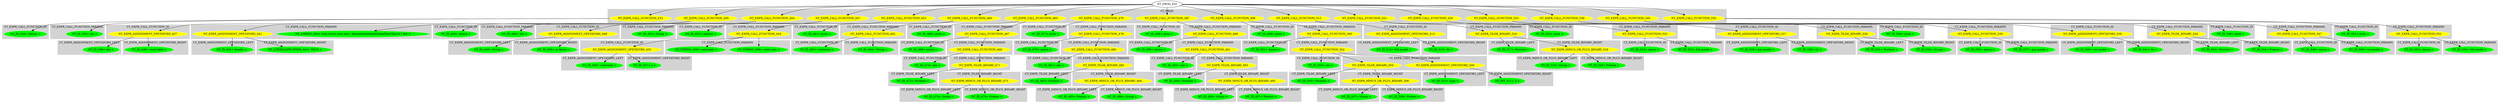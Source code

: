 digraph {

subgraph cluster0 {
 node [style=filled,color=white];
 style=filled;
 color=lightgrey;
 label = "CT_PROG";

"NT_EXPR_CALL_FUNCTION_433"
 [fillcolor = yellow]
"NT_EXPR_CALL_FUNCTION_436"
 [fillcolor = yellow]
"NT_EXPR_CALL_FUNCTION_444"
 [fillcolor = yellow]
"NT_EXPR_CALL_FUNCTION_447"
 [fillcolor = yellow]
"NT_EXPR_CALL_FUNCTION_452"
 [fillcolor = yellow]
"NT_EXPR_CALL_FUNCTION_460"
 [fillcolor = yellow]
"NT_EXPR_CALL_FUNCTION_465"
 [fillcolor = yellow]
"NT_EXPR_CALL_FUNCTION_476"
 [fillcolor = yellow]
"NT_EXPR_CALL_FUNCTION_487"
 [fillcolor = yellow]
"NT_EXPR_CALL_FUNCTION_498"
 [fillcolor = yellow]
"NT_EXPR_CALL_FUNCTION_512"
 [fillcolor = yellow]
"NT_EXPR_CALL_FUNCTION_521"
 [fillcolor = yellow]
"NT_EXPR_CALL_FUNCTION_526"
 [fillcolor = yellow]
"NT_EXPR_CALL_FUNCTION_533"
 [fillcolor = yellow]
"NT_EXPR_CALL_FUNCTION_538"
 [fillcolor = yellow]
"NT_EXPR_CALL_FUNCTION_545"
 [fillcolor = yellow]
"NT_EXPR_CALL_FUNCTION_550"
 [fillcolor = yellow]
}
"NT_PROG_432"->"NT_EXPR_CALL_FUNCTION_433"
subgraph cluster1 {
 node [style=filled,color=white];
 style=filled;
 color=lightgrey;
 label = "CT_EXPR_CALL_FUNCTION_ID";

"NT_ID_434< library >"
 [fillcolor = green]
}
subgraph cluster2 {
 node [style=filled,color=white];
 style=filled;
 color=lightgrey;
 label = "CT_EXPR_CALL_FUNCTION_PARAMS";

"NT_ID_435< car >"
 [fillcolor = green]
}
"NT_EXPR_CALL_FUNCTION_433"->"NT_ID_434< library >"
"NT_EXPR_CALL_FUNCTION_433"->"NT_ID_435< car >"
"NT_PROG_432"->"NT_EXPR_CALL_FUNCTION_436"
subgraph cluster3 {
 node [style=filled,color=white];
 style=filled;
 color=lightgrey;
 label = "CT_EXPR_CALL_FUNCTION_ID";

"NT_EXPR_ASSIGNMENT_OPETATORS_437"
 [fillcolor = yellow]
}
subgraph cluster4 {
 node [style=filled,color=white];
 style=filled;
 color=lightgrey;
 label = "CT_EXPR_CALL_FUNCTION_PARAMS";

"NT_STRING_440< http://www.uvm.edu/~dhowell/methods8/DataFiles/Tab16-7.dat >"
 [fillcolor = green]
"NT_EXPR_ASSIGNMENT_OPETATORS_441"
 [fillcolor = yellow]
}
"NT_EXPR_CALL_FUNCTION_436"->"NT_EXPR_ASSIGNMENT_OPETATORS_437"
subgraph cluster5 {
 node [style=filled,color=white];
 style=filled;
 color=lightgrey;
 label = "CT_EXPR_ASSIGNMENT_OPETATORS_LEFT";

"NT_ID_438< dat >"
 [fillcolor = green]
}
subgraph cluster6 {
 node [style=filled,color=white];
 style=filled;
 color=lightgrey;
 label = "CT_EXPR_ASSIGNMENT_OPETATORS_RIGHT";

"NT_ID_439< read.table >"
 [fillcolor = green]
}
"NT_EXPR_ASSIGNMENT_OPETATORS_437"->"NT_ID_438< dat >"
"NT_EXPR_ASSIGNMENT_OPETATORS_437"->"NT_ID_439< read.table >"
"NT_EXPR_CALL_FUNCTION_436"->"NT_STRING_440< http://www.uvm.edu/~dhowell/methods8/DataFiles/Tab16-7.dat >"
"NT_EXPR_CALL_FUNCTION_436"->"NT_EXPR_ASSIGNMENT_OPETATORS_441"
subgraph cluster7 {
 node [style=filled,color=white];
 style=filled;
 color=lightgrey;
 label = "CT_EXPR_ASSIGNMENT_OPETATORS_LEFT";

"NT_ID_442< header >"
 [fillcolor = green]
}
subgraph cluster8 {
 node [style=filled,color=white];
 style=filled;
 color=lightgrey;
 label = "CT_EXPR_ASSIGNMENT_OPETATORS_RIGHT";

"NT_LITERALSPECIFIER_443< TRUE >"
 [fillcolor = green]
}
"NT_EXPR_ASSIGNMENT_OPETATORS_441"->"NT_ID_442< header >"
"NT_EXPR_ASSIGNMENT_OPETATORS_441"->"NT_LITERALSPECIFIER_443< TRUE >"
"NT_PROG_432"->"NT_EXPR_CALL_FUNCTION_444"
subgraph cluster9 {
 node [style=filled,color=white];
 style=filled;
 color=lightgrey;
 label = "CT_EXPR_CALL_FUNCTION_ID";

"NT_ID_445< attach >"
 [fillcolor = green]
}
subgraph cluster10 {
 node [style=filled,color=white];
 style=filled;
 color=lightgrey;
 label = "CT_EXPR_CALL_FUNCTION_PARAMS";

"NT_ID_446< dat >"
 [fillcolor = green]
}
"NT_EXPR_CALL_FUNCTION_444"->"NT_ID_445< attach >"
"NT_EXPR_CALL_FUNCTION_444"->"NT_ID_446< dat >"
"NT_PROG_432"->"NT_EXPR_CALL_FUNCTION_447"
subgraph cluster11 {
 node [style=filled,color=white];
 style=filled;
 color=lightgrey;
 label = "CT_EXPR_CALL_FUNCTION_ID";

"NT_EXPR_ASSIGNMENT_OPETATORS_448"
 [fillcolor = yellow]
}
subgraph cluster12 {
 node [style=filled,color=white];
 style=filled;
 color=lightgrey;
 label = "CT_EXPR_CALL_FUNCTION_PARAMS";

"NT_ID_451< Group >"
 [fillcolor = green]
}
"NT_EXPR_CALL_FUNCTION_447"->"NT_EXPR_ASSIGNMENT_OPETATORS_448"
subgraph cluster13 {
 node [style=filled,color=white];
 style=filled;
 color=lightgrey;
 label = "CT_EXPR_ASSIGNMENT_OPETATORS_LEFT";

"NT_ID_449< Group >"
 [fillcolor = green]
}
subgraph cluster14 {
 node [style=filled,color=white];
 style=filled;
 color=lightgrey;
 label = "CT_EXPR_ASSIGNMENT_OPETATORS_RIGHT";

"NT_ID_450< as.factor >"
 [fillcolor = green]
}
"NT_EXPR_ASSIGNMENT_OPETATORS_448"->"NT_ID_449< Group >"
"NT_EXPR_ASSIGNMENT_OPETATORS_448"->"NT_ID_450< as.factor >"
"NT_EXPR_CALL_FUNCTION_447"->"NT_ID_451< Group >"
"NT_PROG_432"->"NT_EXPR_CALL_FUNCTION_452"
subgraph cluster15 {
 node [style=filled,color=white];
 style=filled;
 color=lightgrey;
 label = "CT_EXPR_CALL_FUNCTION_ID";

"NT_ID_453< options >"
 [fillcolor = green]
}
subgraph cluster16 {
 node [style=filled,color=white];
 style=filled;
 color=lightgrey;
 label = "CT_EXPR_CALL_FUNCTION_PARAMS";

"NT_EXPR_CALL_FUNCTION_454"
 [fillcolor = yellow]
}
"NT_EXPR_CALL_FUNCTION_452"->"NT_ID_453< options >"
"NT_EXPR_CALL_FUNCTION_452"->"NT_EXPR_CALL_FUNCTION_454"
subgraph cluster17 {
 node [style=filled,color=white];
 style=filled;
 color=lightgrey;
 label = "CT_EXPR_CALL_FUNCTION_ID";

"NT_EXPR_ASSIGNMENT_OPETATORS_455"
 [fillcolor = yellow]
}
subgraph cluster18 {
 node [style=filled,color=white];
 style=filled;
 color=lightgrey;
 label = "CT_EXPR_CALL_FUNCTION_PARAMS";

"NT_STRING_458< contr.sum >"
 [fillcolor = green]
"NT_STRING_459< contr.poly >"
 [fillcolor = green]
}
"NT_EXPR_CALL_FUNCTION_454"->"NT_EXPR_ASSIGNMENT_OPETATORS_455"
subgraph cluster19 {
 node [style=filled,color=white];
 style=filled;
 color=lightgrey;
 label = "CT_EXPR_ASSIGNMENT_OPETATORS_LEFT";

"NT_ID_456< contrasts >"
 [fillcolor = green]
}
subgraph cluster20 {
 node [style=filled,color=white];
 style=filled;
 color=lightgrey;
 label = "CT_EXPR_ASSIGNMENT_OPETATORS_RIGHT";

"NT_ID_457< c >"
 [fillcolor = green]
}
"NT_EXPR_ASSIGNMENT_OPETATORS_455"->"NT_ID_456< contrasts >"
"NT_EXPR_ASSIGNMENT_OPETATORS_455"->"NT_ID_457< c >"
"NT_EXPR_CALL_FUNCTION_454"->"NT_STRING_458< contr.sum >"
"NT_EXPR_CALL_FUNCTION_454"->"NT_STRING_459< contr.poly >"
"NT_PROG_432"->"NT_EXPR_CALL_FUNCTION_460"
subgraph cluster21 {
 node [style=filled,color=white];
 style=filled;
 color=lightgrey;
 label = "CT_EXPR_CALL_FUNCTION_ID";

"NT_ID_461< print >"
 [fillcolor = green]
}
subgraph cluster22 {
 node [style=filled,color=white];
 style=filled;
 color=lightgrey;
 label = "CT_EXPR_CALL_FUNCTION_PARAMS";

"NT_EXPR_CALL_FUNCTION_462"
 [fillcolor = yellow]
}
"NT_EXPR_CALL_FUNCTION_460"->"NT_ID_461< print >"
"NT_EXPR_CALL_FUNCTION_460"->"NT_EXPR_CALL_FUNCTION_462"
subgraph cluster23 {
 node [style=filled,color=white];
 style=filled;
 color=lightgrey;
 label = "CT_EXPR_CALL_FUNCTION_ID";

"NT_ID_463< contrasts >"
 [fillcolor = green]
}
subgraph cluster24 {
 node [style=filled,color=white];
 style=filled;
 color=lightgrey;
 label = "CT_EXPR_CALL_FUNCTION_PARAMS";

"NT_ID_464< Group >"
 [fillcolor = green]
}
"NT_EXPR_CALL_FUNCTION_462"->"NT_ID_463< contrasts >"
"NT_EXPR_CALL_FUNCTION_462"->"NT_ID_464< Group >"
"NT_PROG_432"->"NT_EXPR_CALL_FUNCTION_465"
subgraph cluster25 {
 node [style=filled,color=white];
 style=filled;
 color=lightgrey;
 label = "CT_EXPR_CALL_FUNCTION_ID";

"NT_ID_466< print >"
 [fillcolor = green]
}
subgraph cluster26 {
 node [style=filled,color=white];
 style=filled;
 color=lightgrey;
 label = "CT_EXPR_CALL_FUNCTION_PARAMS";

"NT_EXPR_CALL_FUNCTION_467"
 [fillcolor = yellow]
}
"NT_EXPR_CALL_FUNCTION_465"->"NT_ID_466< print >"
"NT_EXPR_CALL_FUNCTION_465"->"NT_EXPR_CALL_FUNCTION_467"
subgraph cluster27 {
 node [style=filled,color=white];
 style=filled;
 color=lightgrey;
 label = "CT_EXPR_CALL_FUNCTION_ID";

"NT_ID_468< anova >"
 [fillcolor = green]
}
subgraph cluster28 {
 node [style=filled,color=white];
 style=filled;
 color=lightgrey;
 label = "CT_EXPR_CALL_FUNCTION_PARAMS";

"NT_EXPR_CALL_FUNCTION_469"
 [fillcolor = yellow]
}
"NT_EXPR_CALL_FUNCTION_467"->"NT_ID_468< anova >"
"NT_EXPR_CALL_FUNCTION_467"->"NT_EXPR_CALL_FUNCTION_469"
subgraph cluster29 {
 node [style=filled,color=white];
 style=filled;
 color=lightgrey;
 label = "CT_EXPR_CALL_FUNCTION_ID";

"NT_ID_470< aov >"
 [fillcolor = green]
}
subgraph cluster30 {
 node [style=filled,color=white];
 style=filled;
 color=lightgrey;
 label = "CT_EXPR_CALL_FUNCTION_PARAMS";

"NT_EXPR_TILDE_BINARY_471"
 [fillcolor = yellow]
}
"NT_EXPR_CALL_FUNCTION_469"->"NT_ID_470< aov >"
"NT_EXPR_CALL_FUNCTION_469"->"NT_EXPR_TILDE_BINARY_471"
subgraph cluster31 {
 node [style=filled,color=white];
 style=filled;
 color=lightgrey;
 label = "CT_EXPR_TILDE_BINARY_LEFT";

"NT_ID_472< Posttest >"
 [fillcolor = green]
}
subgraph cluster32 {
 node [style=filled,color=white];
 style=filled;
 color=lightgrey;
 label = "CT_EXPR_TILDE_BINARY_RIGHT";

"NT_EXPR_MINUS_OR_PLUS_BINARY_473"
 [fillcolor = yellow]
}
"NT_EXPR_TILDE_BINARY_471"->"NT_ID_472< Posttest >"
"NT_EXPR_TILDE_BINARY_471"->"NT_EXPR_MINUS_OR_PLUS_BINARY_473"
subgraph cluster33 {
 node [style=filled,color=white];
 style=filled;
 color=lightgrey;
 label = "CT_EXPR_MINUS_OR_PLUS_BINARY_LEFT";

"NT_ID_474< Group >"
 [fillcolor = green]
}
subgraph cluster34 {
 node [style=filled,color=white];
 style=filled;
 color=lightgrey;
 label = "CT_EXPR_MINUS_OR_PLUS_BINARY_RIGHT";

"NT_ID_475< Pretest >"
 [fillcolor = green]
}
"NT_EXPR_MINUS_OR_PLUS_BINARY_473"->"NT_ID_474< Group >"
"NT_EXPR_MINUS_OR_PLUS_BINARY_473"->"NT_ID_475< Pretest >"
"NT_PROG_432"->"NT_EXPR_CALL_FUNCTION_476"
subgraph cluster35 {
 node [style=filled,color=white];
 style=filled;
 color=lightgrey;
 label = "CT_EXPR_CALL_FUNCTION_ID";

"NT_ID_477< print >"
 [fillcolor = green]
}
subgraph cluster36 {
 node [style=filled,color=white];
 style=filled;
 color=lightgrey;
 label = "CT_EXPR_CALL_FUNCTION_PARAMS";

"NT_EXPR_CALL_FUNCTION_478"
 [fillcolor = yellow]
}
"NT_EXPR_CALL_FUNCTION_476"->"NT_ID_477< print >"
"NT_EXPR_CALL_FUNCTION_476"->"NT_EXPR_CALL_FUNCTION_478"
subgraph cluster37 {
 node [style=filled,color=white];
 style=filled;
 color=lightgrey;
 label = "CT_EXPR_CALL_FUNCTION_ID";

"NT_ID_479< anova >"
 [fillcolor = green]
}
subgraph cluster38 {
 node [style=filled,color=white];
 style=filled;
 color=lightgrey;
 label = "CT_EXPR_CALL_FUNCTION_PARAMS";

"NT_EXPR_CALL_FUNCTION_480"
 [fillcolor = yellow]
}
"NT_EXPR_CALL_FUNCTION_478"->"NT_ID_479< anova >"
"NT_EXPR_CALL_FUNCTION_478"->"NT_EXPR_CALL_FUNCTION_480"
subgraph cluster39 {
 node [style=filled,color=white];
 style=filled;
 color=lightgrey;
 label = "CT_EXPR_CALL_FUNCTION_ID";

"NT_ID_481< aov >"
 [fillcolor = green]
}
subgraph cluster40 {
 node [style=filled,color=white];
 style=filled;
 color=lightgrey;
 label = "CT_EXPR_CALL_FUNCTION_PARAMS";

"NT_EXPR_TILDE_BINARY_482"
 [fillcolor = yellow]
}
"NT_EXPR_CALL_FUNCTION_480"->"NT_ID_481< aov >"
"NT_EXPR_CALL_FUNCTION_480"->"NT_EXPR_TILDE_BINARY_482"
subgraph cluster41 {
 node [style=filled,color=white];
 style=filled;
 color=lightgrey;
 label = "CT_EXPR_TILDE_BINARY_LEFT";

"NT_ID_483< Posttest >"
 [fillcolor = green]
}
subgraph cluster42 {
 node [style=filled,color=white];
 style=filled;
 color=lightgrey;
 label = "CT_EXPR_TILDE_BINARY_RIGHT";

"NT_EXPR_MINUS_OR_PLUS_BINARY_484"
 [fillcolor = yellow]
}
"NT_EXPR_TILDE_BINARY_482"->"NT_ID_483< Posttest >"
"NT_EXPR_TILDE_BINARY_482"->"NT_EXPR_MINUS_OR_PLUS_BINARY_484"
subgraph cluster43 {
 node [style=filled,color=white];
 style=filled;
 color=lightgrey;
 label = "CT_EXPR_MINUS_OR_PLUS_BINARY_LEFT";

"NT_ID_485< Pretest >"
 [fillcolor = green]
}
subgraph cluster44 {
 node [style=filled,color=white];
 style=filled;
 color=lightgrey;
 label = "CT_EXPR_MINUS_OR_PLUS_BINARY_RIGHT";

"NT_ID_486< Group >"
 [fillcolor = green]
}
"NT_EXPR_MINUS_OR_PLUS_BINARY_484"->"NT_ID_485< Pretest >"
"NT_EXPR_MINUS_OR_PLUS_BINARY_484"->"NT_ID_486< Group >"
"NT_PROG_432"->"NT_EXPR_CALL_FUNCTION_487"
subgraph cluster45 {
 node [style=filled,color=white];
 style=filled;
 color=lightgrey;
 label = "CT_EXPR_CALL_FUNCTION_ID";

"NT_ID_488< print >"
 [fillcolor = green]
}
subgraph cluster46 {
 node [style=filled,color=white];
 style=filled;
 color=lightgrey;
 label = "CT_EXPR_CALL_FUNCTION_PARAMS";

"NT_EXPR_CALL_FUNCTION_489"
 [fillcolor = yellow]
}
"NT_EXPR_CALL_FUNCTION_487"->"NT_ID_488< print >"
"NT_EXPR_CALL_FUNCTION_487"->"NT_EXPR_CALL_FUNCTION_489"
subgraph cluster47 {
 node [style=filled,color=white];
 style=filled;
 color=lightgrey;
 label = "CT_EXPR_CALL_FUNCTION_ID";

"NT_ID_490< Anova >"
 [fillcolor = green]
}
subgraph cluster48 {
 node [style=filled,color=white];
 style=filled;
 color=lightgrey;
 label = "CT_EXPR_CALL_FUNCTION_PARAMS";

"NT_EXPR_CALL_FUNCTION_491"
 [fillcolor = yellow]
}
"NT_EXPR_CALL_FUNCTION_489"->"NT_ID_490< Anova >"
"NT_EXPR_CALL_FUNCTION_489"->"NT_EXPR_CALL_FUNCTION_491"
subgraph cluster49 {
 node [style=filled,color=white];
 style=filled;
 color=lightgrey;
 label = "CT_EXPR_CALL_FUNCTION_ID";

"NT_ID_492< aov >"
 [fillcolor = green]
}
subgraph cluster50 {
 node [style=filled,color=white];
 style=filled;
 color=lightgrey;
 label = "CT_EXPR_CALL_FUNCTION_PARAMS";

"NT_EXPR_TILDE_BINARY_493"
 [fillcolor = yellow]
}
"NT_EXPR_CALL_FUNCTION_491"->"NT_ID_492< aov >"
"NT_EXPR_CALL_FUNCTION_491"->"NT_EXPR_TILDE_BINARY_493"
subgraph cluster51 {
 node [style=filled,color=white];
 style=filled;
 color=lightgrey;
 label = "CT_EXPR_TILDE_BINARY_LEFT";

"NT_ID_494< Posttest >"
 [fillcolor = green]
}
subgraph cluster52 {
 node [style=filled,color=white];
 style=filled;
 color=lightgrey;
 label = "CT_EXPR_TILDE_BINARY_RIGHT";

"NT_EXPR_MINUS_OR_PLUS_BINARY_495"
 [fillcolor = yellow]
}
"NT_EXPR_TILDE_BINARY_493"->"NT_ID_494< Posttest >"
"NT_EXPR_TILDE_BINARY_493"->"NT_EXPR_MINUS_OR_PLUS_BINARY_495"
subgraph cluster53 {
 node [style=filled,color=white];
 style=filled;
 color=lightgrey;
 label = "CT_EXPR_MINUS_OR_PLUS_BINARY_LEFT";

"NT_ID_496< Group >"
 [fillcolor = green]
}
subgraph cluster54 {
 node [style=filled,color=white];
 style=filled;
 color=lightgrey;
 label = "CT_EXPR_MINUS_OR_PLUS_BINARY_RIGHT";

"NT_ID_497< Pretest >"
 [fillcolor = green]
}
"NT_EXPR_MINUS_OR_PLUS_BINARY_495"->"NT_ID_496< Group >"
"NT_EXPR_MINUS_OR_PLUS_BINARY_495"->"NT_ID_497< Pretest >"
"NT_PROG_432"->"NT_EXPR_CALL_FUNCTION_498"
subgraph cluster55 {
 node [style=filled,color=white];
 style=filled;
 color=lightgrey;
 label = "CT_EXPR_CALL_FUNCTION_ID";

"NT_ID_499< print >"
 [fillcolor = green]
}
subgraph cluster56 {
 node [style=filled,color=white];
 style=filled;
 color=lightgrey;
 label = "CT_EXPR_CALL_FUNCTION_PARAMS";

"NT_EXPR_CALL_FUNCTION_500"
 [fillcolor = yellow]
}
"NT_EXPR_CALL_FUNCTION_498"->"NT_ID_499< print >"
"NT_EXPR_CALL_FUNCTION_498"->"NT_EXPR_CALL_FUNCTION_500"
subgraph cluster57 {
 node [style=filled,color=white];
 style=filled;
 color=lightgrey;
 label = "CT_EXPR_CALL_FUNCTION_ID";

"NT_ID_501< Anova >"
 [fillcolor = green]
}
subgraph cluster58 {
 node [style=filled,color=white];
 style=filled;
 color=lightgrey;
 label = "CT_EXPR_CALL_FUNCTION_PARAMS";

"NT_EXPR_CALL_FUNCTION_502"
 [fillcolor = yellow]
}
"NT_EXPR_CALL_FUNCTION_500"->"NT_ID_501< Anova >"
"NT_EXPR_CALL_FUNCTION_500"->"NT_EXPR_CALL_FUNCTION_502"
subgraph cluster59 {
 node [style=filled,color=white];
 style=filled;
 color=lightgrey;
 label = "CT_EXPR_CALL_FUNCTION_ID";

"NT_ID_503< aov >"
 [fillcolor = green]
}
subgraph cluster60 {
 node [style=filled,color=white];
 style=filled;
 color=lightgrey;
 label = "CT_EXPR_CALL_FUNCTION_PARAMS";

"NT_EXPR_TILDE_BINARY_504"
 [fillcolor = yellow]
"NT_EXPR_ASSIGNMENT_OPETATORS_509"
 [fillcolor = yellow]
}
"NT_EXPR_CALL_FUNCTION_502"->"NT_ID_503< aov >"
"NT_EXPR_CALL_FUNCTION_502"->"NT_EXPR_TILDE_BINARY_504"
subgraph cluster61 {
 node [style=filled,color=white];
 style=filled;
 color=lightgrey;
 label = "CT_EXPR_TILDE_BINARY_LEFT";

"NT_ID_505< Posttest >"
 [fillcolor = green]
}
subgraph cluster62 {
 node [style=filled,color=white];
 style=filled;
 color=lightgrey;
 label = "CT_EXPR_TILDE_BINARY_RIGHT";

"NT_EXPR_MINUS_OR_PLUS_BINARY_506"
 [fillcolor = yellow]
}
"NT_EXPR_TILDE_BINARY_504"->"NT_ID_505< Posttest >"
"NT_EXPR_TILDE_BINARY_504"->"NT_EXPR_MINUS_OR_PLUS_BINARY_506"
subgraph cluster63 {
 node [style=filled,color=white];
 style=filled;
 color=lightgrey;
 label = "CT_EXPR_MINUS_OR_PLUS_BINARY_LEFT";

"NT_ID_507< Group >"
 [fillcolor = green]
}
subgraph cluster64 {
 node [style=filled,color=white];
 style=filled;
 color=lightgrey;
 label = "CT_EXPR_MINUS_OR_PLUS_BINARY_RIGHT";

"NT_ID_508< Pretest >"
 [fillcolor = green]
}
"NT_EXPR_MINUS_OR_PLUS_BINARY_506"->"NT_ID_507< Group >"
"NT_EXPR_MINUS_OR_PLUS_BINARY_506"->"NT_ID_508< Pretest >"
"NT_EXPR_CALL_FUNCTION_502"->"NT_EXPR_ASSIGNMENT_OPETATORS_509"
subgraph cluster65 {
 node [style=filled,color=white];
 style=filled;
 color=lightgrey;
 label = "CT_EXPR_ASSIGNMENT_OPETATORS_LEFT";

"NT_ID_510< type >"
 [fillcolor = green]
}
subgraph cluster66 {
 node [style=filled,color=white];
 style=filled;
 color=lightgrey;
 label = "CT_EXPR_ASSIGNMENT_OPETATORS_RIGHT";

"NT_INT_511< 3 >"
 [fillcolor = green]
}
"NT_EXPR_ASSIGNMENT_OPETATORS_509"->"NT_ID_510< type >"
"NT_EXPR_ASSIGNMENT_OPETATORS_509"->"NT_INT_511< 3 >"
"NT_PROG_432"->"NT_EXPR_CALL_FUNCTION_512"
subgraph cluster67 {
 node [style=filled,color=white];
 style=filled;
 color=lightgrey;
 label = "CT_EXPR_CALL_FUNCTION_ID";

"NT_EXPR_ASSIGNMENT_OPETATORS_513"
 [fillcolor = yellow]
}
subgraph cluster68 {
 node [style=filled,color=white];
 style=filled;
 color=lightgrey;
 label = "CT_EXPR_CALL_FUNCTION_PARAMS";

"NT_EXPR_TILDE_BINARY_516"
 [fillcolor = yellow]
}
"NT_EXPR_CALL_FUNCTION_512"->"NT_EXPR_ASSIGNMENT_OPETATORS_513"
subgraph cluster69 {
 node [style=filled,color=white];
 style=filled;
 color=lightgrey;
 label = "CT_EXPR_ASSIGNMENT_OPETATORS_LEFT";

"NT_ID_514< full.model >"
 [fillcolor = green]
}
subgraph cluster70 {
 node [style=filled,color=white];
 style=filled;
 color=lightgrey;
 label = "CT_EXPR_ASSIGNMENT_OPETATORS_RIGHT";

"NT_ID_515< lm >"
 [fillcolor = green]
}
"NT_EXPR_ASSIGNMENT_OPETATORS_513"->"NT_ID_514< full.model >"
"NT_EXPR_ASSIGNMENT_OPETATORS_513"->"NT_ID_515< lm >"
"NT_EXPR_CALL_FUNCTION_512"->"NT_EXPR_TILDE_BINARY_516"
subgraph cluster71 {
 node [style=filled,color=white];
 style=filled;
 color=lightgrey;
 label = "CT_EXPR_TILDE_BINARY_LEFT";

"NT_ID_517< Posttest >"
 [fillcolor = green]
}
subgraph cluster72 {
 node [style=filled,color=white];
 style=filled;
 color=lightgrey;
 label = "CT_EXPR_TILDE_BINARY_RIGHT";

"NT_EXPR_MINUS_OR_PLUS_BINARY_518"
 [fillcolor = yellow]
}
"NT_EXPR_TILDE_BINARY_516"->"NT_ID_517< Posttest >"
"NT_EXPR_TILDE_BINARY_516"->"NT_EXPR_MINUS_OR_PLUS_BINARY_518"
subgraph cluster73 {
 node [style=filled,color=white];
 style=filled;
 color=lightgrey;
 label = "CT_EXPR_MINUS_OR_PLUS_BINARY_LEFT";

"NT_ID_519< Group >"
 [fillcolor = green]
}
subgraph cluster74 {
 node [style=filled,color=white];
 style=filled;
 color=lightgrey;
 label = "CT_EXPR_MINUS_OR_PLUS_BINARY_RIGHT";

"NT_ID_520< Pretest >"
 [fillcolor = green]
}
"NT_EXPR_MINUS_OR_PLUS_BINARY_518"->"NT_ID_519< Group >"
"NT_EXPR_MINUS_OR_PLUS_BINARY_518"->"NT_ID_520< Pretest >"
"NT_PROG_432"->"NT_EXPR_CALL_FUNCTION_521"
subgraph cluster75 {
 node [style=filled,color=white];
 style=filled;
 color=lightgrey;
 label = "CT_EXPR_CALL_FUNCTION_ID";

"NT_ID_522< print >"
 [fillcolor = green]
}
subgraph cluster76 {
 node [style=filled,color=white];
 style=filled;
 color=lightgrey;
 label = "CT_EXPR_CALL_FUNCTION_PARAMS";

"NT_EXPR_CALL_FUNCTION_523"
 [fillcolor = yellow]
}
"NT_EXPR_CALL_FUNCTION_521"->"NT_ID_522< print >"
"NT_EXPR_CALL_FUNCTION_521"->"NT_EXPR_CALL_FUNCTION_523"
subgraph cluster77 {
 node [style=filled,color=white];
 style=filled;
 color=lightgrey;
 label = "CT_EXPR_CALL_FUNCTION_ID";

"NT_ID_524< anova >"
 [fillcolor = green]
}
subgraph cluster78 {
 node [style=filled,color=white];
 style=filled;
 color=lightgrey;
 label = "CT_EXPR_CALL_FUNCTION_PARAMS";

"NT_ID_525< full.model >"
 [fillcolor = green]
}
"NT_EXPR_CALL_FUNCTION_523"->"NT_ID_524< anova >"
"NT_EXPR_CALL_FUNCTION_523"->"NT_ID_525< full.model >"
"NT_PROG_432"->"NT_EXPR_CALL_FUNCTION_526"
subgraph cluster79 {
 node [style=filled,color=white];
 style=filled;
 color=lightgrey;
 label = "CT_EXPR_CALL_FUNCTION_ID";

"NT_EXPR_ASSIGNMENT_OPETATORS_527"
 [fillcolor = yellow]
}
subgraph cluster80 {
 node [style=filled,color=white];
 style=filled;
 color=lightgrey;
 label = "CT_EXPR_CALL_FUNCTION_PARAMS";

"NT_EXPR_TILDE_BINARY_530"
 [fillcolor = yellow]
}
"NT_EXPR_CALL_FUNCTION_526"->"NT_EXPR_ASSIGNMENT_OPETATORS_527"
subgraph cluster81 {
 node [style=filled,color=white];
 style=filled;
 color=lightgrey;
 label = "CT_EXPR_ASSIGNMENT_OPETATORS_LEFT";

"NT_ID_528< grp.model >"
 [fillcolor = green]
}
subgraph cluster82 {
 node [style=filled,color=white];
 style=filled;
 color=lightgrey;
 label = "CT_EXPR_ASSIGNMENT_OPETATORS_RIGHT";

"NT_ID_529< lm >"
 [fillcolor = green]
}
"NT_EXPR_ASSIGNMENT_OPETATORS_527"->"NT_ID_528< grp.model >"
"NT_EXPR_ASSIGNMENT_OPETATORS_527"->"NT_ID_529< lm >"
"NT_EXPR_CALL_FUNCTION_526"->"NT_EXPR_TILDE_BINARY_530"
subgraph cluster83 {
 node [style=filled,color=white];
 style=filled;
 color=lightgrey;
 label = "CT_EXPR_TILDE_BINARY_LEFT";

"NT_ID_531< Posttest >"
 [fillcolor = green]
}
subgraph cluster84 {
 node [style=filled,color=white];
 style=filled;
 color=lightgrey;
 label = "CT_EXPR_TILDE_BINARY_RIGHT";

"NT_ID_532< Group >"
 [fillcolor = green]
}
"NT_EXPR_TILDE_BINARY_530"->"NT_ID_531< Posttest >"
"NT_EXPR_TILDE_BINARY_530"->"NT_ID_532< Group >"
"NT_PROG_432"->"NT_EXPR_CALL_FUNCTION_533"
subgraph cluster85 {
 node [style=filled,color=white];
 style=filled;
 color=lightgrey;
 label = "CT_EXPR_CALL_FUNCTION_ID";

"NT_ID_534< print >"
 [fillcolor = green]
}
subgraph cluster86 {
 node [style=filled,color=white];
 style=filled;
 color=lightgrey;
 label = "CT_EXPR_CALL_FUNCTION_PARAMS";

"NT_EXPR_CALL_FUNCTION_535"
 [fillcolor = yellow]
}
"NT_EXPR_CALL_FUNCTION_533"->"NT_ID_534< print >"
"NT_EXPR_CALL_FUNCTION_533"->"NT_EXPR_CALL_FUNCTION_535"
subgraph cluster87 {
 node [style=filled,color=white];
 style=filled;
 color=lightgrey;
 label = "CT_EXPR_CALL_FUNCTION_ID";

"NT_ID_536< anova >"
 [fillcolor = green]
}
subgraph cluster88 {
 node [style=filled,color=white];
 style=filled;
 color=lightgrey;
 label = "CT_EXPR_CALL_FUNCTION_PARAMS";

"NT_ID_537< grp.model >"
 [fillcolor = green]
}
"NT_EXPR_CALL_FUNCTION_535"->"NT_ID_536< anova >"
"NT_EXPR_CALL_FUNCTION_535"->"NT_ID_537< grp.model >"
"NT_PROG_432"->"NT_EXPR_CALL_FUNCTION_538"
subgraph cluster89 {
 node [style=filled,color=white];
 style=filled;
 color=lightgrey;
 label = "CT_EXPR_CALL_FUNCTION_ID";

"NT_EXPR_ASSIGNMENT_OPETATORS_539"
 [fillcolor = yellow]
}
subgraph cluster90 {
 node [style=filled,color=white];
 style=filled;
 color=lightgrey;
 label = "CT_EXPR_CALL_FUNCTION_PARAMS";

"NT_EXPR_TILDE_BINARY_542"
 [fillcolor = yellow]
}
"NT_EXPR_CALL_FUNCTION_538"->"NT_EXPR_ASSIGNMENT_OPETATORS_539"
subgraph cluster91 {
 node [style=filled,color=white];
 style=filled;
 color=lightgrey;
 label = "CT_EXPR_ASSIGNMENT_OPETATORS_LEFT";

"NT_ID_540< cov.model >"
 [fillcolor = green]
}
subgraph cluster92 {
 node [style=filled,color=white];
 style=filled;
 color=lightgrey;
 label = "CT_EXPR_ASSIGNMENT_OPETATORS_RIGHT";

"NT_ID_541< lm >"
 [fillcolor = green]
}
"NT_EXPR_ASSIGNMENT_OPETATORS_539"->"NT_ID_540< cov.model >"
"NT_EXPR_ASSIGNMENT_OPETATORS_539"->"NT_ID_541< lm >"
"NT_EXPR_CALL_FUNCTION_538"->"NT_EXPR_TILDE_BINARY_542"
subgraph cluster93 {
 node [style=filled,color=white];
 style=filled;
 color=lightgrey;
 label = "CT_EXPR_TILDE_BINARY_LEFT";

"NT_ID_543< Posttest >"
 [fillcolor = green]
}
subgraph cluster94 {
 node [style=filled,color=white];
 style=filled;
 color=lightgrey;
 label = "CT_EXPR_TILDE_BINARY_RIGHT";

"NT_ID_544< Pretest >"
 [fillcolor = green]
}
"NT_EXPR_TILDE_BINARY_542"->"NT_ID_543< Posttest >"
"NT_EXPR_TILDE_BINARY_542"->"NT_ID_544< Pretest >"
"NT_PROG_432"->"NT_EXPR_CALL_FUNCTION_545"
subgraph cluster95 {
 node [style=filled,color=white];
 style=filled;
 color=lightgrey;
 label = "CT_EXPR_CALL_FUNCTION_ID";

"NT_ID_546< print >"
 [fillcolor = green]
}
subgraph cluster96 {
 node [style=filled,color=white];
 style=filled;
 color=lightgrey;
 label = "CT_EXPR_CALL_FUNCTION_PARAMS";

"NT_EXPR_CALL_FUNCTION_547"
 [fillcolor = yellow]
}
"NT_EXPR_CALL_FUNCTION_545"->"NT_ID_546< print >"
"NT_EXPR_CALL_FUNCTION_545"->"NT_EXPR_CALL_FUNCTION_547"
subgraph cluster97 {
 node [style=filled,color=white];
 style=filled;
 color=lightgrey;
 label = "CT_EXPR_CALL_FUNCTION_ID";

"NT_ID_548< anova >"
 [fillcolor = green]
}
subgraph cluster98 {
 node [style=filled,color=white];
 style=filled;
 color=lightgrey;
 label = "CT_EXPR_CALL_FUNCTION_PARAMS";

"NT_ID_549< cov.model >"
 [fillcolor = green]
}
"NT_EXPR_CALL_FUNCTION_547"->"NT_ID_548< anova >"
"NT_EXPR_CALL_FUNCTION_547"->"NT_ID_549< cov.model >"
"NT_PROG_432"->"NT_EXPR_CALL_FUNCTION_550"
subgraph cluster99 {
 node [style=filled,color=white];
 style=filled;
 color=lightgrey;
 label = "CT_EXPR_CALL_FUNCTION_ID";

"NT_ID_551< print >"
 [fillcolor = green]
}
subgraph cluster100 {
 node [style=filled,color=white];
 style=filled;
 color=lightgrey;
 label = "CT_EXPR_CALL_FUNCTION_PARAMS";

"NT_EXPR_CALL_FUNCTION_552"
 [fillcolor = yellow]
}
"NT_EXPR_CALL_FUNCTION_550"->"NT_ID_551< print >"
"NT_EXPR_CALL_FUNCTION_550"->"NT_EXPR_CALL_FUNCTION_552"
subgraph cluster101 {
 node [style=filled,color=white];
 style=filled;
 color=lightgrey;
 label = "CT_EXPR_CALL_FUNCTION_ID";

"NT_ID_553< Anova >"
 [fillcolor = green]
}
subgraph cluster102 {
 node [style=filled,color=white];
 style=filled;
 color=lightgrey;
 label = "CT_EXPR_CALL_FUNCTION_PARAMS";

"NT_ID_554< full.model >"
 [fillcolor = green]
}
"NT_EXPR_CALL_FUNCTION_552"->"NT_ID_553< Anova >"
"NT_EXPR_CALL_FUNCTION_552"->"NT_ID_554< full.model >"
}
